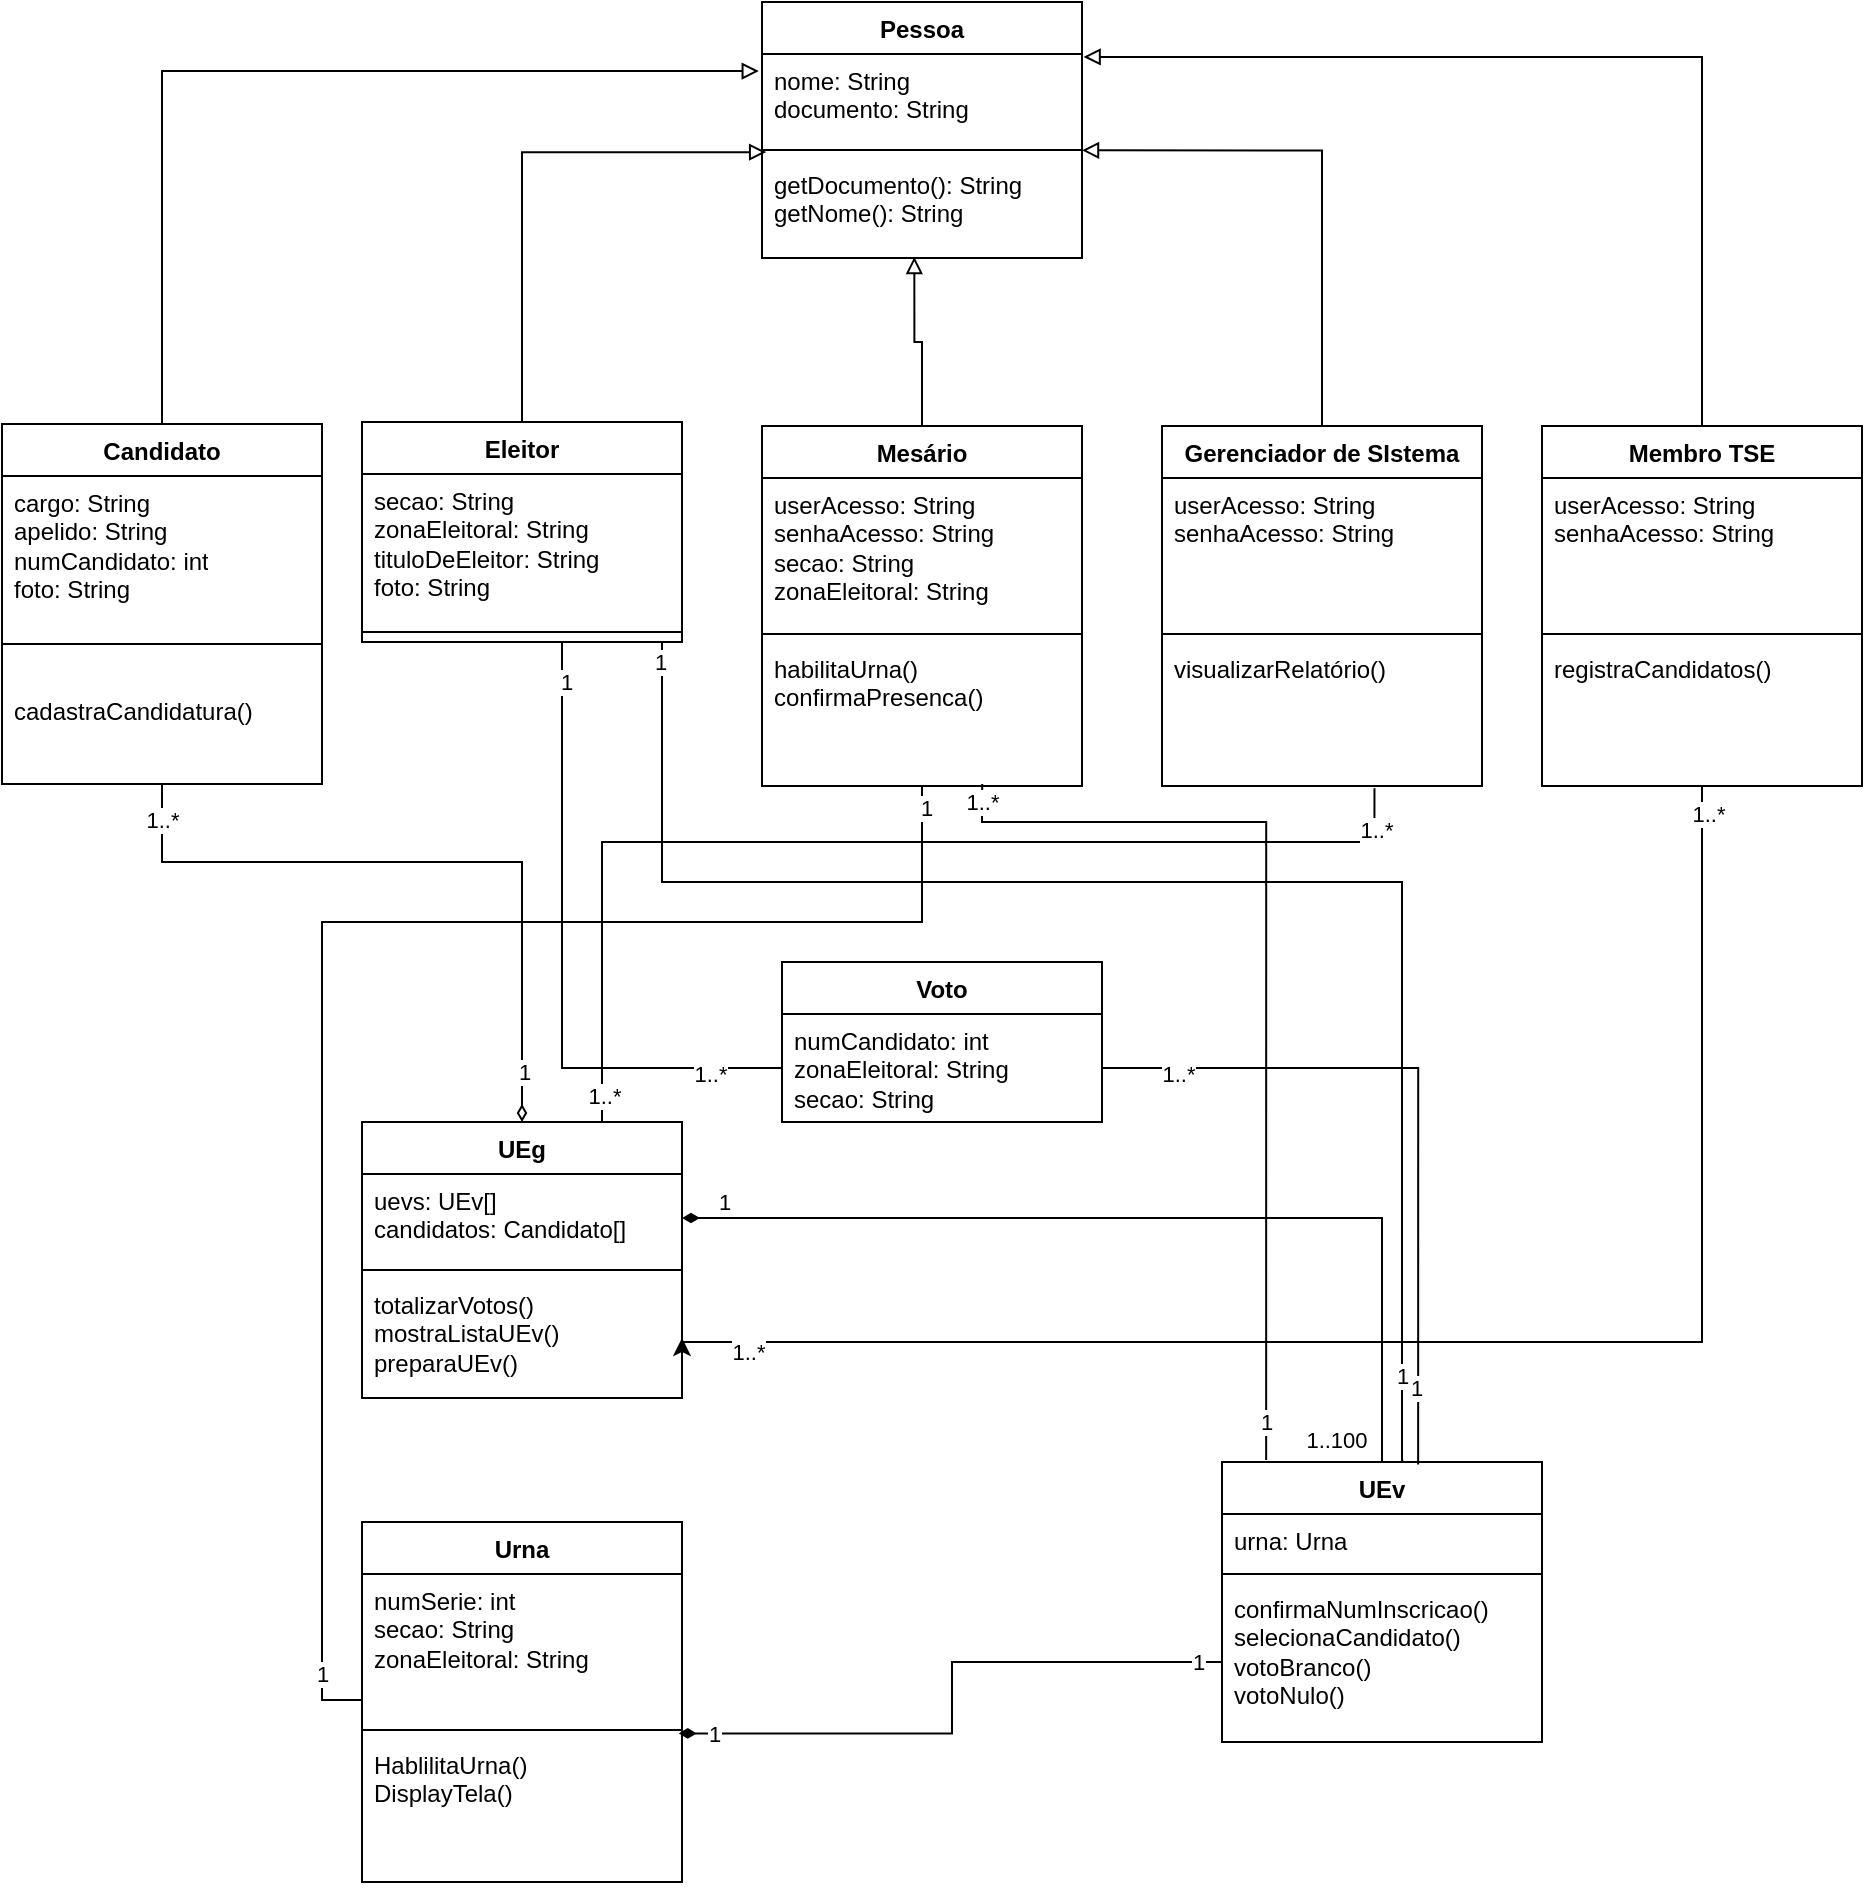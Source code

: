 <mxfile version="27.0.9">
  <diagram name="Página-1" id="0D7fyYeghdKoeD4itU5n">
    <mxGraphModel dx="1501" dy="885" grid="1" gridSize="10" guides="1" tooltips="1" connect="1" arrows="1" fold="1" page="1" pageScale="1" pageWidth="827" pageHeight="1169" math="0" shadow="0">
      <root>
        <mxCell id="0" />
        <mxCell id="1" parent="0" />
        <mxCell id="Im5mbbu3NTZtbHSFDWac-4" style="edgeStyle=orthogonalEdgeStyle;rounded=0;orthogonalLoop=1;jettySize=auto;html=1;exitX=0.5;exitY=0;exitDx=0;exitDy=0;entryX=0.013;entryY=1.115;entryDx=0;entryDy=0;endArrow=block;endFill=0;strokeWidth=1;entryPerimeter=0;" edge="1" parent="1" source="QnhNKuaYADcW9F5FDfBM-6" target="Im5mbbu3NTZtbHSFDWac-8">
          <mxGeometry relative="1" as="geometry">
            <mxPoint x="720" y="153" as="targetPoint" />
          </mxGeometry>
        </mxCell>
        <mxCell id="Im5mbbu3NTZtbHSFDWac-40" style="edgeStyle=orthogonalEdgeStyle;rounded=0;orthogonalLoop=1;jettySize=auto;html=1;entryX=0.564;entryY=-0.009;entryDx=0;entryDy=0;entryPerimeter=0;endArrow=none;startFill=0;" edge="1" parent="1" source="QnhNKuaYADcW9F5FDfBM-6" target="Im5mbbu3NTZtbHSFDWac-12">
          <mxGeometry relative="1" as="geometry">
            <Array as="points">
              <mxPoint x="690" y="540" />
              <mxPoint x="1060" y="540" />
              <mxPoint x="1060" y="830" />
              <mxPoint x="1060" y="830" />
            </Array>
          </mxGeometry>
        </mxCell>
        <mxCell id="Im5mbbu3NTZtbHSFDWac-67" value="1" style="edgeLabel;html=1;align=center;verticalAlign=middle;resizable=0;points=[];" vertex="1" connectable="0" parent="Im5mbbu3NTZtbHSFDWac-40">
          <mxGeometry x="-0.976" y="-1" relative="1" as="geometry">
            <mxPoint as="offset" />
          </mxGeometry>
        </mxCell>
        <mxCell id="Im5mbbu3NTZtbHSFDWac-68" value="1" style="edgeLabel;html=1;align=center;verticalAlign=middle;resizable=0;points=[];" vertex="1" connectable="0" parent="Im5mbbu3NTZtbHSFDWac-40">
          <mxGeometry x="0.886" relative="1" as="geometry">
            <mxPoint as="offset" />
          </mxGeometry>
        </mxCell>
        <mxCell id="Im5mbbu3NTZtbHSFDWac-45" style="edgeStyle=orthogonalEdgeStyle;rounded=0;orthogonalLoop=1;jettySize=auto;html=1;endArrow=none;startFill=0;" edge="1" parent="1" source="QnhNKuaYADcW9F5FDfBM-6" target="Im5mbbu3NTZtbHSFDWac-21">
          <mxGeometry relative="1" as="geometry">
            <Array as="points">
              <mxPoint x="640" y="633" />
            </Array>
          </mxGeometry>
        </mxCell>
        <mxCell id="Im5mbbu3NTZtbHSFDWac-46" value="1" style="edgeLabel;html=1;align=center;verticalAlign=middle;resizable=0;points=[];" vertex="1" connectable="0" parent="Im5mbbu3NTZtbHSFDWac-45">
          <mxGeometry x="-0.876" y="2" relative="1" as="geometry">
            <mxPoint as="offset" />
          </mxGeometry>
        </mxCell>
        <mxCell id="Im5mbbu3NTZtbHSFDWac-47" value="1..*" style="edgeLabel;html=1;align=center;verticalAlign=middle;resizable=0;points=[];" vertex="1" connectable="0" parent="Im5mbbu3NTZtbHSFDWac-45">
          <mxGeometry x="0.773" y="-3" relative="1" as="geometry">
            <mxPoint as="offset" />
          </mxGeometry>
        </mxCell>
        <mxCell id="QnhNKuaYADcW9F5FDfBM-6" value="Eleitor" style="swimlane;fontStyle=1;align=center;verticalAlign=top;childLayout=stackLayout;horizontal=1;startSize=26;horizontalStack=0;resizeParent=1;resizeParentMax=0;resizeLast=0;collapsible=1;marginBottom=0;whiteSpace=wrap;html=1;" parent="1" vertex="1">
          <mxGeometry x="540" y="310" width="160" height="110" as="geometry" />
        </mxCell>
        <mxCell id="QnhNKuaYADcW9F5FDfBM-7" value="&lt;div&gt;&lt;div&gt;&lt;div&gt;secao: String&lt;/div&gt;&lt;/div&gt;&lt;/div&gt;&lt;div&gt;zonaEleitoral: String&lt;/div&gt;&lt;div&gt;tituloDeEleitor: String&lt;/div&gt;&lt;div&gt;foto: String&lt;/div&gt;" style="text;strokeColor=none;fillColor=none;align=left;verticalAlign=top;spacingLeft=4;spacingRight=4;overflow=hidden;rotatable=0;points=[[0,0.5],[1,0.5]];portConstraint=eastwest;whiteSpace=wrap;html=1;" parent="QnhNKuaYADcW9F5FDfBM-6" vertex="1">
          <mxGeometry y="26" width="160" height="74" as="geometry" />
        </mxCell>
        <mxCell id="QnhNKuaYADcW9F5FDfBM-8" value="" style="line;strokeWidth=1;fillColor=none;align=left;verticalAlign=middle;spacingTop=-1;spacingLeft=3;spacingRight=3;rotatable=0;labelPosition=right;points=[];portConstraint=eastwest;strokeColor=inherit;" parent="QnhNKuaYADcW9F5FDfBM-6" vertex="1">
          <mxGeometry y="100" width="160" height="10" as="geometry" />
        </mxCell>
        <mxCell id="QnhNKuaYADcW9F5FDfBM-11" value="Urna" style="swimlane;fontStyle=1;align=center;verticalAlign=top;childLayout=stackLayout;horizontal=1;startSize=26;horizontalStack=0;resizeParent=1;resizeParentMax=0;resizeLast=0;collapsible=1;marginBottom=0;whiteSpace=wrap;html=1;" parent="1" vertex="1">
          <mxGeometry x="540" y="860" width="160" height="180" as="geometry" />
        </mxCell>
        <mxCell id="QnhNKuaYADcW9F5FDfBM-12" value="&lt;div&gt;&lt;div&gt;&lt;div&gt;numSerie: int&lt;/div&gt;&lt;/div&gt;&lt;/div&gt;&lt;div&gt;secao: String&lt;/div&gt;&lt;div&gt;zonaEleitoral: String&lt;/div&gt;" style="text;strokeColor=none;fillColor=none;align=left;verticalAlign=top;spacingLeft=4;spacingRight=4;overflow=hidden;rotatable=0;points=[[0,0.5],[1,0.5]];portConstraint=eastwest;whiteSpace=wrap;html=1;" parent="QnhNKuaYADcW9F5FDfBM-11" vertex="1">
          <mxGeometry y="26" width="160" height="74" as="geometry" />
        </mxCell>
        <mxCell id="QnhNKuaYADcW9F5FDfBM-13" value="" style="line;strokeWidth=1;fillColor=none;align=left;verticalAlign=middle;spacingTop=-1;spacingLeft=3;spacingRight=3;rotatable=0;labelPosition=right;points=[];portConstraint=eastwest;strokeColor=inherit;" parent="QnhNKuaYADcW9F5FDfBM-11" vertex="1">
          <mxGeometry y="100" width="160" height="8" as="geometry" />
        </mxCell>
        <mxCell id="QnhNKuaYADcW9F5FDfBM-14" value="HablilitaUrna()&lt;div&gt;DisplayTela()&lt;/div&gt;" style="text;strokeColor=none;fillColor=none;align=left;verticalAlign=top;spacingLeft=4;spacingRight=4;overflow=hidden;rotatable=0;points=[[0,0.5],[1,0.5]];portConstraint=eastwest;whiteSpace=wrap;html=1;" parent="QnhNKuaYADcW9F5FDfBM-11" vertex="1">
          <mxGeometry y="108" width="160" height="72" as="geometry" />
        </mxCell>
        <mxCell id="QnhNKuaYADcW9F5FDfBM-15" value="Mesário" style="swimlane;fontStyle=1;align=center;verticalAlign=top;childLayout=stackLayout;horizontal=1;startSize=26;horizontalStack=0;resizeParent=1;resizeParentMax=0;resizeLast=0;collapsible=1;marginBottom=0;whiteSpace=wrap;html=1;" parent="1" vertex="1">
          <mxGeometry x="740" y="312" width="160" height="180" as="geometry" />
        </mxCell>
        <mxCell id="QnhNKuaYADcW9F5FDfBM-16" value="userAcesso: String&lt;div&gt;senhaAcesso: String&lt;/div&gt;&lt;div&gt;secao: String&lt;/div&gt;&lt;div&gt;zonaEleitoral: String&lt;/div&gt;" style="text;strokeColor=none;fillColor=none;align=left;verticalAlign=top;spacingLeft=4;spacingRight=4;overflow=hidden;rotatable=0;points=[[0,0.5],[1,0.5]];portConstraint=eastwest;whiteSpace=wrap;html=1;" parent="QnhNKuaYADcW9F5FDfBM-15" vertex="1">
          <mxGeometry y="26" width="160" height="74" as="geometry" />
        </mxCell>
        <mxCell id="QnhNKuaYADcW9F5FDfBM-17" value="" style="line;strokeWidth=1;fillColor=none;align=left;verticalAlign=middle;spacingTop=-1;spacingLeft=3;spacingRight=3;rotatable=0;labelPosition=right;points=[];portConstraint=eastwest;strokeColor=inherit;" parent="QnhNKuaYADcW9F5FDfBM-15" vertex="1">
          <mxGeometry y="100" width="160" height="8" as="geometry" />
        </mxCell>
        <mxCell id="QnhNKuaYADcW9F5FDfBM-18" value="&lt;div&gt;&lt;div&gt;&lt;span style=&quot;background-color: transparent; color: light-dark(rgb(0, 0, 0), rgb(255, 255, 255));&quot;&gt;habilitaUrna()&lt;/span&gt;&lt;/div&gt;&lt;/div&gt;&lt;div&gt;&lt;span style=&quot;background-color: transparent; color: light-dark(rgb(0, 0, 0), rgb(255, 255, 255));&quot;&gt;confirmaPresenca()&lt;/span&gt;&lt;/div&gt;" style="text;strokeColor=none;fillColor=none;align=left;verticalAlign=top;spacingLeft=4;spacingRight=4;overflow=hidden;rotatable=0;points=[[0,0.5],[1,0.5]];portConstraint=eastwest;whiteSpace=wrap;html=1;" parent="QnhNKuaYADcW9F5FDfBM-15" vertex="1">
          <mxGeometry y="108" width="160" height="72" as="geometry" />
        </mxCell>
        <mxCell id="QnhNKuaYADcW9F5FDfBM-19" value="Membro TSE" style="swimlane;fontStyle=1;align=center;verticalAlign=top;childLayout=stackLayout;horizontal=1;startSize=26;horizontalStack=0;resizeParent=1;resizeParentMax=0;resizeLast=0;collapsible=1;marginBottom=0;whiteSpace=wrap;html=1;" parent="1" vertex="1">
          <mxGeometry x="1130" y="312" width="160" height="180" as="geometry" />
        </mxCell>
        <mxCell id="QnhNKuaYADcW9F5FDfBM-20" value="userAcesso: String&lt;div&gt;senhaAcesso: String&lt;/div&gt;" style="text;strokeColor=none;fillColor=none;align=left;verticalAlign=top;spacingLeft=4;spacingRight=4;overflow=hidden;rotatable=0;points=[[0,0.5],[1,0.5]];portConstraint=eastwest;whiteSpace=wrap;html=1;" parent="QnhNKuaYADcW9F5FDfBM-19" vertex="1">
          <mxGeometry y="26" width="160" height="74" as="geometry" />
        </mxCell>
        <mxCell id="QnhNKuaYADcW9F5FDfBM-21" value="" style="line;strokeWidth=1;fillColor=none;align=left;verticalAlign=middle;spacingTop=-1;spacingLeft=3;spacingRight=3;rotatable=0;labelPosition=right;points=[];portConstraint=eastwest;strokeColor=inherit;" parent="QnhNKuaYADcW9F5FDfBM-19" vertex="1">
          <mxGeometry y="100" width="160" height="8" as="geometry" />
        </mxCell>
        <mxCell id="QnhNKuaYADcW9F5FDfBM-22" value="registraCandidatos()" style="text;strokeColor=none;fillColor=none;align=left;verticalAlign=top;spacingLeft=4;spacingRight=4;overflow=hidden;rotatable=0;points=[[0,0.5],[1,0.5]];portConstraint=eastwest;whiteSpace=wrap;html=1;" parent="QnhNKuaYADcW9F5FDfBM-19" vertex="1">
          <mxGeometry y="108" width="160" height="72" as="geometry" />
        </mxCell>
        <mxCell id="Im5mbbu3NTZtbHSFDWac-6" style="edgeStyle=orthogonalEdgeStyle;rounded=0;orthogonalLoop=1;jettySize=auto;html=1;exitX=0.5;exitY=0;exitDx=0;exitDy=0;entryX=1;entryY=-0.077;entryDx=0;entryDy=0;endArrow=block;endFill=0;entryPerimeter=0;" edge="1" parent="1" source="QnhNKuaYADcW9F5FDfBM-27" target="Im5mbbu3NTZtbHSFDWac-10">
          <mxGeometry relative="1" as="geometry">
            <mxPoint x="880" y="153" as="targetPoint" />
          </mxGeometry>
        </mxCell>
        <mxCell id="QnhNKuaYADcW9F5FDfBM-27" value="Gerenciador de SIstema" style="swimlane;fontStyle=1;align=center;verticalAlign=top;childLayout=stackLayout;horizontal=1;startSize=26;horizontalStack=0;resizeParent=1;resizeParentMax=0;resizeLast=0;collapsible=1;marginBottom=0;whiteSpace=wrap;html=1;" parent="1" vertex="1">
          <mxGeometry x="940" y="312" width="160" height="180" as="geometry" />
        </mxCell>
        <mxCell id="QnhNKuaYADcW9F5FDfBM-28" value="&lt;div&gt;&lt;div&gt;&lt;div&gt;userAcesso: String&lt;/div&gt;&lt;/div&gt;&lt;/div&gt;&lt;div&gt;senhaAcesso: String&lt;/div&gt;" style="text;strokeColor=none;fillColor=none;align=left;verticalAlign=top;spacingLeft=4;spacingRight=4;overflow=hidden;rotatable=0;points=[[0,0.5],[1,0.5]];portConstraint=eastwest;whiteSpace=wrap;html=1;" parent="QnhNKuaYADcW9F5FDfBM-27" vertex="1">
          <mxGeometry y="26" width="160" height="74" as="geometry" />
        </mxCell>
        <mxCell id="QnhNKuaYADcW9F5FDfBM-29" value="" style="line;strokeWidth=1;fillColor=none;align=left;verticalAlign=middle;spacingTop=-1;spacingLeft=3;spacingRight=3;rotatable=0;labelPosition=right;points=[];portConstraint=eastwest;strokeColor=inherit;" parent="QnhNKuaYADcW9F5FDfBM-27" vertex="1">
          <mxGeometry y="100" width="160" height="8" as="geometry" />
        </mxCell>
        <mxCell id="QnhNKuaYADcW9F5FDfBM-30" value="visualizarRelatório()" style="text;strokeColor=none;fillColor=none;align=left;verticalAlign=top;spacingLeft=4;spacingRight=4;overflow=hidden;rotatable=0;points=[[0,0.5],[1,0.5]];portConstraint=eastwest;whiteSpace=wrap;html=1;" parent="QnhNKuaYADcW9F5FDfBM-27" vertex="1">
          <mxGeometry y="108" width="160" height="72" as="geometry" />
        </mxCell>
        <mxCell id="Im5mbbu3NTZtbHSFDWac-5" style="edgeStyle=orthogonalEdgeStyle;rounded=0;orthogonalLoop=1;jettySize=auto;html=1;exitX=0.5;exitY=0;exitDx=0;exitDy=0;endArrow=block;endFill=0;entryX=0.476;entryY=0.989;entryDx=0;entryDy=0;entryPerimeter=0;" edge="1" parent="1" source="QnhNKuaYADcW9F5FDfBM-15" target="Im5mbbu3NTZtbHSFDWac-10">
          <mxGeometry relative="1" as="geometry">
            <mxPoint x="799" y="230" as="targetPoint" />
          </mxGeometry>
        </mxCell>
        <mxCell id="Im5mbbu3NTZtbHSFDWac-7" value="Pessoa&lt;div&gt;&lt;br&gt;&lt;/div&gt;" style="swimlane;fontStyle=1;align=center;verticalAlign=top;childLayout=stackLayout;horizontal=1;startSize=26;horizontalStack=0;resizeParent=1;resizeParentMax=0;resizeLast=0;collapsible=1;marginBottom=0;whiteSpace=wrap;html=1;" vertex="1" parent="1">
          <mxGeometry x="740" y="100" width="160" height="128" as="geometry" />
        </mxCell>
        <mxCell id="Im5mbbu3NTZtbHSFDWac-8" value="nome: String&lt;div&gt;documento: String&lt;/div&gt;&lt;div&gt;&lt;br&gt;&lt;/div&gt;" style="text;strokeColor=none;fillColor=none;align=left;verticalAlign=top;spacingLeft=4;spacingRight=4;overflow=hidden;rotatable=0;points=[[0,0.5],[1,0.5]];portConstraint=eastwest;whiteSpace=wrap;html=1;" vertex="1" parent="Im5mbbu3NTZtbHSFDWac-7">
          <mxGeometry y="26" width="160" height="44" as="geometry" />
        </mxCell>
        <mxCell id="Im5mbbu3NTZtbHSFDWac-9" value="" style="line;strokeWidth=1;fillColor=none;align=left;verticalAlign=middle;spacingTop=-1;spacingLeft=3;spacingRight=3;rotatable=0;labelPosition=right;points=[];portConstraint=eastwest;strokeColor=inherit;" vertex="1" parent="Im5mbbu3NTZtbHSFDWac-7">
          <mxGeometry y="70" width="160" height="8" as="geometry" />
        </mxCell>
        <mxCell id="Im5mbbu3NTZtbHSFDWac-10" value="getDocumento(): String&lt;div&gt;getNome(): String&lt;/div&gt;" style="text;strokeColor=none;fillColor=none;align=left;verticalAlign=top;spacingLeft=4;spacingRight=4;overflow=hidden;rotatable=0;points=[[0,0.5],[1,0.5]];portConstraint=eastwest;whiteSpace=wrap;html=1;" vertex="1" parent="Im5mbbu3NTZtbHSFDWac-7">
          <mxGeometry y="78" width="160" height="50" as="geometry" />
        </mxCell>
        <mxCell id="Im5mbbu3NTZtbHSFDWac-33" value="" style="edgeStyle=orthogonalEdgeStyle;rounded=0;orthogonalLoop=1;jettySize=auto;html=1;entryX=1;entryY=0.5;entryDx=0;entryDy=0;endArrow=diamondThin;endFill=1;" edge="1" parent="1" source="Im5mbbu3NTZtbHSFDWac-12" target="Im5mbbu3NTZtbHSFDWac-17">
          <mxGeometry relative="1" as="geometry" />
        </mxCell>
        <mxCell id="Im5mbbu3NTZtbHSFDWac-34" value="1" style="edgeLabel;html=1;align=center;verticalAlign=middle;resizable=0;points=[];" vertex="1" connectable="0" parent="Im5mbbu3NTZtbHSFDWac-33">
          <mxGeometry x="0.91" relative="1" as="geometry">
            <mxPoint y="-8" as="offset" />
          </mxGeometry>
        </mxCell>
        <mxCell id="Im5mbbu3NTZtbHSFDWac-35" value="1..100" style="edgeLabel;html=1;align=center;verticalAlign=middle;resizable=0;points=[];" vertex="1" connectable="0" parent="Im5mbbu3NTZtbHSFDWac-33">
          <mxGeometry x="-0.951" relative="1" as="geometry">
            <mxPoint x="-23" as="offset" />
          </mxGeometry>
        </mxCell>
        <mxCell id="Im5mbbu3NTZtbHSFDWac-12" value="UEv" style="swimlane;fontStyle=1;align=center;verticalAlign=top;childLayout=stackLayout;horizontal=1;startSize=26;horizontalStack=0;resizeParent=1;resizeParentMax=0;resizeLast=0;collapsible=1;marginBottom=0;whiteSpace=wrap;html=1;" vertex="1" parent="1">
          <mxGeometry x="970" y="830" width="160" height="140" as="geometry" />
        </mxCell>
        <mxCell id="Im5mbbu3NTZtbHSFDWac-13" value="urna: Urna" style="text;strokeColor=none;fillColor=none;align=left;verticalAlign=top;spacingLeft=4;spacingRight=4;overflow=hidden;rotatable=0;points=[[0,0.5],[1,0.5]];portConstraint=eastwest;whiteSpace=wrap;html=1;" vertex="1" parent="Im5mbbu3NTZtbHSFDWac-12">
          <mxGeometry y="26" width="160" height="26" as="geometry" />
        </mxCell>
        <mxCell id="Im5mbbu3NTZtbHSFDWac-14" value="" style="line;strokeWidth=1;fillColor=none;align=left;verticalAlign=middle;spacingTop=-1;spacingLeft=3;spacingRight=3;rotatable=0;labelPosition=right;points=[];portConstraint=eastwest;strokeColor=inherit;" vertex="1" parent="Im5mbbu3NTZtbHSFDWac-12">
          <mxGeometry y="52" width="160" height="8" as="geometry" />
        </mxCell>
        <mxCell id="Im5mbbu3NTZtbHSFDWac-15" value="confirmaNumInscricao()&lt;div&gt;selecionaCandidato()&lt;/div&gt;&lt;div&gt;votoBranco()&lt;/div&gt;&lt;div&gt;votoNulo()&lt;/div&gt;" style="text;strokeColor=none;fillColor=none;align=left;verticalAlign=top;spacingLeft=4;spacingRight=4;overflow=hidden;rotatable=0;points=[[0,0.5],[1,0.5]];portConstraint=eastwest;whiteSpace=wrap;html=1;" vertex="1" parent="Im5mbbu3NTZtbHSFDWac-12">
          <mxGeometry y="60" width="160" height="80" as="geometry" />
        </mxCell>
        <mxCell id="Im5mbbu3NTZtbHSFDWac-16" value="UEg" style="swimlane;fontStyle=1;align=center;verticalAlign=top;childLayout=stackLayout;horizontal=1;startSize=26;horizontalStack=0;resizeParent=1;resizeParentMax=0;resizeLast=0;collapsible=1;marginBottom=0;whiteSpace=wrap;html=1;" vertex="1" parent="1">
          <mxGeometry x="540" y="660" width="160" height="138" as="geometry" />
        </mxCell>
        <mxCell id="Im5mbbu3NTZtbHSFDWac-17" value="uevs: UEv[]&lt;div&gt;candidatos: Candidato[]&lt;/div&gt;" style="text;strokeColor=none;fillColor=none;align=left;verticalAlign=top;spacingLeft=4;spacingRight=4;overflow=hidden;rotatable=0;points=[[0,0.5],[1,0.5]];portConstraint=eastwest;whiteSpace=wrap;html=1;" vertex="1" parent="Im5mbbu3NTZtbHSFDWac-16">
          <mxGeometry y="26" width="160" height="44" as="geometry" />
        </mxCell>
        <mxCell id="Im5mbbu3NTZtbHSFDWac-18" value="" style="line;strokeWidth=1;fillColor=none;align=left;verticalAlign=middle;spacingTop=-1;spacingLeft=3;spacingRight=3;rotatable=0;labelPosition=right;points=[];portConstraint=eastwest;strokeColor=inherit;" vertex="1" parent="Im5mbbu3NTZtbHSFDWac-16">
          <mxGeometry y="70" width="160" height="8" as="geometry" />
        </mxCell>
        <mxCell id="Im5mbbu3NTZtbHSFDWac-19" value="totalizarVotos()&lt;div&gt;mostraListaUEv()&lt;/div&gt;&lt;div&gt;preparaUEv()&lt;br&gt;&lt;div&gt;&lt;br&gt;&lt;/div&gt;&lt;/div&gt;" style="text;strokeColor=none;fillColor=none;align=left;verticalAlign=top;spacingLeft=4;spacingRight=4;overflow=hidden;rotatable=0;points=[[0,0.5],[1,0.5]];portConstraint=eastwest;whiteSpace=wrap;html=1;" vertex="1" parent="Im5mbbu3NTZtbHSFDWac-16">
          <mxGeometry y="78" width="160" height="60" as="geometry" />
        </mxCell>
        <mxCell id="Im5mbbu3NTZtbHSFDWac-20" value="Voto" style="swimlane;fontStyle=1;align=center;verticalAlign=top;childLayout=stackLayout;horizontal=1;startSize=26;horizontalStack=0;resizeParent=1;resizeParentMax=0;resizeLast=0;collapsible=1;marginBottom=0;whiteSpace=wrap;html=1;" vertex="1" parent="1">
          <mxGeometry x="750" y="580" width="160" height="80" as="geometry" />
        </mxCell>
        <mxCell id="Im5mbbu3NTZtbHSFDWac-21" value="numCandidato: int&lt;div&gt;zonaEleitoral: String&lt;/div&gt;&lt;div&gt;secao: String&lt;/div&gt;" style="text;strokeColor=none;fillColor=none;align=left;verticalAlign=top;spacingLeft=4;spacingRight=4;overflow=hidden;rotatable=0;points=[[0,0.5],[1,0.5]];portConstraint=eastwest;whiteSpace=wrap;html=1;" vertex="1" parent="Im5mbbu3NTZtbHSFDWac-20">
          <mxGeometry y="26" width="160" height="54" as="geometry" />
        </mxCell>
        <mxCell id="Im5mbbu3NTZtbHSFDWac-37" style="edgeStyle=orthogonalEdgeStyle;rounded=0;orthogonalLoop=1;jettySize=auto;html=1;entryX=0.5;entryY=0;entryDx=0;entryDy=0;endArrow=diamondThin;endFill=0;" edge="1" parent="1" source="Im5mbbu3NTZtbHSFDWac-24" target="Im5mbbu3NTZtbHSFDWac-16">
          <mxGeometry relative="1" as="geometry">
            <Array as="points">
              <mxPoint x="440" y="530" />
              <mxPoint x="620" y="530" />
            </Array>
          </mxGeometry>
        </mxCell>
        <mxCell id="Im5mbbu3NTZtbHSFDWac-38" value="1" style="edgeLabel;html=1;align=center;verticalAlign=middle;resizable=0;points=[];" vertex="1" connectable="0" parent="Im5mbbu3NTZtbHSFDWac-37">
          <mxGeometry x="0.856" y="1" relative="1" as="geometry">
            <mxPoint as="offset" />
          </mxGeometry>
        </mxCell>
        <mxCell id="Im5mbbu3NTZtbHSFDWac-39" value="1..*" style="edgeLabel;html=1;align=center;verticalAlign=middle;resizable=0;points=[];" vertex="1" connectable="0" parent="Im5mbbu3NTZtbHSFDWac-37">
          <mxGeometry x="-0.9" y="-1" relative="1" as="geometry">
            <mxPoint x="1" as="offset" />
          </mxGeometry>
        </mxCell>
        <mxCell id="Im5mbbu3NTZtbHSFDWac-24" value="Candidato" style="swimlane;fontStyle=1;align=center;verticalAlign=top;childLayout=stackLayout;horizontal=1;startSize=26;horizontalStack=0;resizeParent=1;resizeParentMax=0;resizeLast=0;collapsible=1;marginBottom=0;whiteSpace=wrap;html=1;" vertex="1" parent="1">
          <mxGeometry x="360" y="311" width="160" height="180" as="geometry" />
        </mxCell>
        <mxCell id="Im5mbbu3NTZtbHSFDWac-25" value="cargo: String&lt;div&gt;apelido: String&lt;/div&gt;&lt;div&gt;numCandidato: int&lt;/div&gt;&lt;div&gt;foto: String&lt;/div&gt;" style="text;strokeColor=none;fillColor=none;align=left;verticalAlign=top;spacingLeft=4;spacingRight=4;overflow=hidden;rotatable=0;points=[[0,0.5],[1,0.5]];portConstraint=eastwest;whiteSpace=wrap;html=1;" vertex="1" parent="Im5mbbu3NTZtbHSFDWac-24">
          <mxGeometry y="26" width="160" height="64" as="geometry" />
        </mxCell>
        <mxCell id="Im5mbbu3NTZtbHSFDWac-26" value="" style="line;strokeWidth=1;fillColor=none;align=left;verticalAlign=middle;spacingTop=-1;spacingLeft=3;spacingRight=3;rotatable=0;labelPosition=right;points=[];portConstraint=eastwest;strokeColor=inherit;" vertex="1" parent="Im5mbbu3NTZtbHSFDWac-24">
          <mxGeometry y="90" width="160" height="40" as="geometry" />
        </mxCell>
        <mxCell id="Im5mbbu3NTZtbHSFDWac-27" value="cadastraCandidatura()" style="text;strokeColor=none;fillColor=none;align=left;verticalAlign=top;spacingLeft=4;spacingRight=4;overflow=hidden;rotatable=0;points=[[0,0.5],[1,0.5]];portConstraint=eastwest;whiteSpace=wrap;html=1;" vertex="1" parent="Im5mbbu3NTZtbHSFDWac-24">
          <mxGeometry y="130" width="160" height="50" as="geometry" />
        </mxCell>
        <mxCell id="Im5mbbu3NTZtbHSFDWac-28" style="edgeStyle=orthogonalEdgeStyle;rounded=0;orthogonalLoop=1;jettySize=auto;html=1;exitX=0.5;exitY=0;exitDx=0;exitDy=0;entryX=-0.01;entryY=0.194;entryDx=0;entryDy=0;entryPerimeter=0;endArrow=block;endFill=0;" edge="1" parent="1" source="Im5mbbu3NTZtbHSFDWac-24" target="Im5mbbu3NTZtbHSFDWac-8">
          <mxGeometry relative="1" as="geometry" />
        </mxCell>
        <mxCell id="Im5mbbu3NTZtbHSFDWac-29" style="edgeStyle=orthogonalEdgeStyle;rounded=0;orthogonalLoop=1;jettySize=auto;html=1;exitX=0.5;exitY=0;exitDx=0;exitDy=0;entryX=1.005;entryY=0.033;entryDx=0;entryDy=0;entryPerimeter=0;endArrow=block;endFill=0;" edge="1" parent="1" source="QnhNKuaYADcW9F5FDfBM-19" target="Im5mbbu3NTZtbHSFDWac-8">
          <mxGeometry relative="1" as="geometry" />
        </mxCell>
        <mxCell id="Im5mbbu3NTZtbHSFDWac-30" style="edgeStyle=orthogonalEdgeStyle;rounded=0;orthogonalLoop=1;jettySize=auto;html=1;exitX=0;exitY=0.5;exitDx=0;exitDy=0;entryX=0.99;entryY=-0.032;entryDx=0;entryDy=0;entryPerimeter=0;endArrow=diamondThin;endFill=1;" edge="1" parent="1" source="Im5mbbu3NTZtbHSFDWac-15" target="QnhNKuaYADcW9F5FDfBM-14">
          <mxGeometry relative="1" as="geometry" />
        </mxCell>
        <mxCell id="Im5mbbu3NTZtbHSFDWac-31" value="1" style="edgeLabel;html=1;align=center;verticalAlign=middle;resizable=0;points=[];" vertex="1" connectable="0" parent="Im5mbbu3NTZtbHSFDWac-30">
          <mxGeometry x="-0.92" relative="1" as="geometry">
            <mxPoint as="offset" />
          </mxGeometry>
        </mxCell>
        <mxCell id="Im5mbbu3NTZtbHSFDWac-32" value="1" style="edgeLabel;html=1;align=center;verticalAlign=middle;resizable=0;points=[];" vertex="1" connectable="0" parent="Im5mbbu3NTZtbHSFDWac-30">
          <mxGeometry x="0.885" relative="1" as="geometry">
            <mxPoint as="offset" />
          </mxGeometry>
        </mxCell>
        <mxCell id="Im5mbbu3NTZtbHSFDWac-48" style="edgeStyle=orthogonalEdgeStyle;rounded=0;orthogonalLoop=1;jettySize=auto;html=1;entryX=0.613;entryY=0.009;entryDx=0;entryDy=0;entryPerimeter=0;endArrow=none;startFill=0;" edge="1" parent="1" source="Im5mbbu3NTZtbHSFDWac-21" target="Im5mbbu3NTZtbHSFDWac-12">
          <mxGeometry relative="1" as="geometry" />
        </mxCell>
        <mxCell id="Im5mbbu3NTZtbHSFDWac-49" value="1" style="edgeLabel;html=1;align=center;verticalAlign=middle;resizable=0;points=[];" vertex="1" connectable="0" parent="Im5mbbu3NTZtbHSFDWac-48">
          <mxGeometry x="0.786" y="-1" relative="1" as="geometry">
            <mxPoint as="offset" />
          </mxGeometry>
        </mxCell>
        <mxCell id="Im5mbbu3NTZtbHSFDWac-50" value="1..*" style="edgeLabel;html=1;align=center;verticalAlign=middle;resizable=0;points=[];" vertex="1" connectable="0" parent="Im5mbbu3NTZtbHSFDWac-48">
          <mxGeometry x="-0.789" y="-3" relative="1" as="geometry">
            <mxPoint as="offset" />
          </mxGeometry>
        </mxCell>
        <mxCell id="Im5mbbu3NTZtbHSFDWac-51" style="edgeStyle=orthogonalEdgeStyle;rounded=0;orthogonalLoop=1;jettySize=auto;html=1;exitX=0.75;exitY=0;exitDx=0;exitDy=0;entryX=0.664;entryY=1.016;entryDx=0;entryDy=0;entryPerimeter=0;endArrow=none;startFill=0;" edge="1" parent="1" source="Im5mbbu3NTZtbHSFDWac-16" target="QnhNKuaYADcW9F5FDfBM-30">
          <mxGeometry relative="1" as="geometry">
            <Array as="points">
              <mxPoint x="660" y="520" />
              <mxPoint x="1046" y="520" />
            </Array>
          </mxGeometry>
        </mxCell>
        <mxCell id="Im5mbbu3NTZtbHSFDWac-52" value="1..*" style="edgeLabel;html=1;align=center;verticalAlign=middle;resizable=0;points=[];" vertex="1" connectable="0" parent="Im5mbbu3NTZtbHSFDWac-51">
          <mxGeometry x="-0.951" relative="1" as="geometry">
            <mxPoint x="1" as="offset" />
          </mxGeometry>
        </mxCell>
        <mxCell id="Im5mbbu3NTZtbHSFDWac-53" value="1..*" style="edgeLabel;html=1;align=center;verticalAlign=middle;resizable=0;points=[];" vertex="1" connectable="0" parent="Im5mbbu3NTZtbHSFDWac-51">
          <mxGeometry x="0.923" y="-1" relative="1" as="geometry">
            <mxPoint as="offset" />
          </mxGeometry>
        </mxCell>
        <mxCell id="Im5mbbu3NTZtbHSFDWac-54" style="edgeStyle=orthogonalEdgeStyle;rounded=0;orthogonalLoop=1;jettySize=auto;html=1;entryX=1;entryY=0.5;entryDx=0;entryDy=0;" edge="1" parent="1" source="QnhNKuaYADcW9F5FDfBM-19" target="Im5mbbu3NTZtbHSFDWac-19">
          <mxGeometry relative="1" as="geometry">
            <Array as="points">
              <mxPoint x="1210" y="770" />
              <mxPoint x="700" y="770" />
            </Array>
          </mxGeometry>
        </mxCell>
        <mxCell id="Im5mbbu3NTZtbHSFDWac-55" value="1..*" style="edgeLabel;html=1;align=center;verticalAlign=middle;resizable=0;points=[];" vertex="1" connectable="0" parent="Im5mbbu3NTZtbHSFDWac-54">
          <mxGeometry x="-0.964" y="3" relative="1" as="geometry">
            <mxPoint as="offset" />
          </mxGeometry>
        </mxCell>
        <mxCell id="Im5mbbu3NTZtbHSFDWac-56" value="1..*" style="edgeLabel;html=1;align=center;verticalAlign=middle;resizable=0;points=[];" vertex="1" connectable="0" parent="Im5mbbu3NTZtbHSFDWac-54">
          <mxGeometry x="0.911" y="5" relative="1" as="geometry">
            <mxPoint as="offset" />
          </mxGeometry>
        </mxCell>
        <mxCell id="Im5mbbu3NTZtbHSFDWac-57" style="edgeStyle=orthogonalEdgeStyle;rounded=0;orthogonalLoop=1;jettySize=auto;html=1;entryX=0;entryY=0.851;entryDx=0;entryDy=0;entryPerimeter=0;endArrow=none;startFill=0;" edge="1" parent="1" source="QnhNKuaYADcW9F5FDfBM-18" target="QnhNKuaYADcW9F5FDfBM-12">
          <mxGeometry relative="1" as="geometry">
            <Array as="points">
              <mxPoint x="820" y="560" />
              <mxPoint x="520" y="560" />
              <mxPoint x="520" y="949" />
            </Array>
          </mxGeometry>
        </mxCell>
        <mxCell id="Im5mbbu3NTZtbHSFDWac-62" value="1" style="edgeLabel;html=1;align=center;verticalAlign=middle;resizable=0;points=[];" vertex="1" connectable="0" parent="Im5mbbu3NTZtbHSFDWac-57">
          <mxGeometry x="0.914" relative="1" as="geometry">
            <mxPoint as="offset" />
          </mxGeometry>
        </mxCell>
        <mxCell id="Im5mbbu3NTZtbHSFDWac-63" value="1" style="edgeLabel;html=1;align=center;verticalAlign=middle;resizable=0;points=[];" vertex="1" connectable="0" parent="Im5mbbu3NTZtbHSFDWac-57">
          <mxGeometry x="-0.973" y="2" relative="1" as="geometry">
            <mxPoint as="offset" />
          </mxGeometry>
        </mxCell>
        <mxCell id="Im5mbbu3NTZtbHSFDWac-58" style="edgeStyle=orthogonalEdgeStyle;rounded=0;orthogonalLoop=1;jettySize=auto;html=1;entryX=0.138;entryY=-0.007;entryDx=0;entryDy=0;entryPerimeter=0;endArrow=none;startFill=0;exitX=0.688;exitY=1.012;exitDx=0;exitDy=0;exitPerimeter=0;" edge="1" parent="1" source="QnhNKuaYADcW9F5FDfBM-18" target="Im5mbbu3NTZtbHSFDWac-12">
          <mxGeometry relative="1" as="geometry">
            <Array as="points">
              <mxPoint x="850" y="491" />
              <mxPoint x="850" y="510" />
              <mxPoint x="992" y="510" />
            </Array>
          </mxGeometry>
        </mxCell>
        <mxCell id="Im5mbbu3NTZtbHSFDWac-60" value="1" style="edgeLabel;html=1;align=center;verticalAlign=middle;resizable=0;points=[];" vertex="1" connectable="0" parent="Im5mbbu3NTZtbHSFDWac-58">
          <mxGeometry x="0.921" relative="1" as="geometry">
            <mxPoint as="offset" />
          </mxGeometry>
        </mxCell>
        <mxCell id="Im5mbbu3NTZtbHSFDWac-61" value="1..*" style="edgeLabel;html=1;align=center;verticalAlign=middle;resizable=0;points=[];" vertex="1" connectable="0" parent="Im5mbbu3NTZtbHSFDWac-58">
          <mxGeometry x="-0.98" relative="1" as="geometry">
            <mxPoint y="6" as="offset" />
          </mxGeometry>
        </mxCell>
      </root>
    </mxGraphModel>
  </diagram>
</mxfile>
